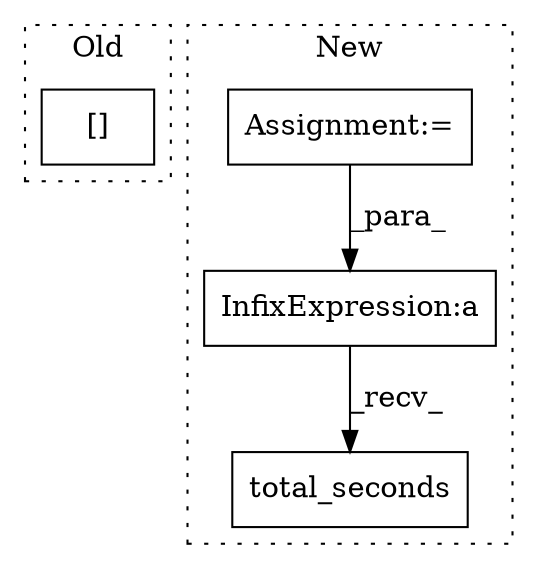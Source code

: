 digraph G {
subgraph cluster0 {
1 [label="[]" a="2" s="8021,8046" l="6,1" shape="box"];
label = "Old";
style="dotted";
}
subgraph cluster1 {
2 [label="total_seconds" a="32" s="7823" l="15" shape="box"];
3 [label="InfixExpression:a" a="27" s="7806" l="3" shape="box"];
4 [label="Assignment:=" a="7" s="7600" l="1" shape="box"];
label = "New";
style="dotted";
}
3 -> 2 [label="_recv_"];
4 -> 3 [label="_para_"];
}